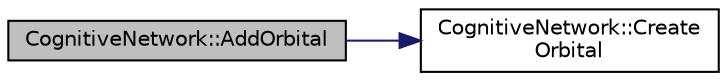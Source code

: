 digraph "CognitiveNetwork::AddOrbital"
{
  edge [fontname="Helvetica",fontsize="10",labelfontname="Helvetica",labelfontsize="10"];
  node [fontname="Helvetica",fontsize="10",shape=record];
  rankdir="LR";
  Node1 [label="CognitiveNetwork::AddOrbital",height=0.2,width=0.4,color="black", fillcolor="grey75", style="filled", fontcolor="black"];
  Node1 -> Node2 [color="midnightblue",fontsize="10",style="solid",fontname="Helvetica"];
  Node2 [label="CognitiveNetwork::Create\lOrbital",height=0.2,width=0.4,color="black", fillcolor="white", style="filled",URL="$class_cognitive_network.html#a1faa990a670fb0b42e1efef65155d544"];
}
